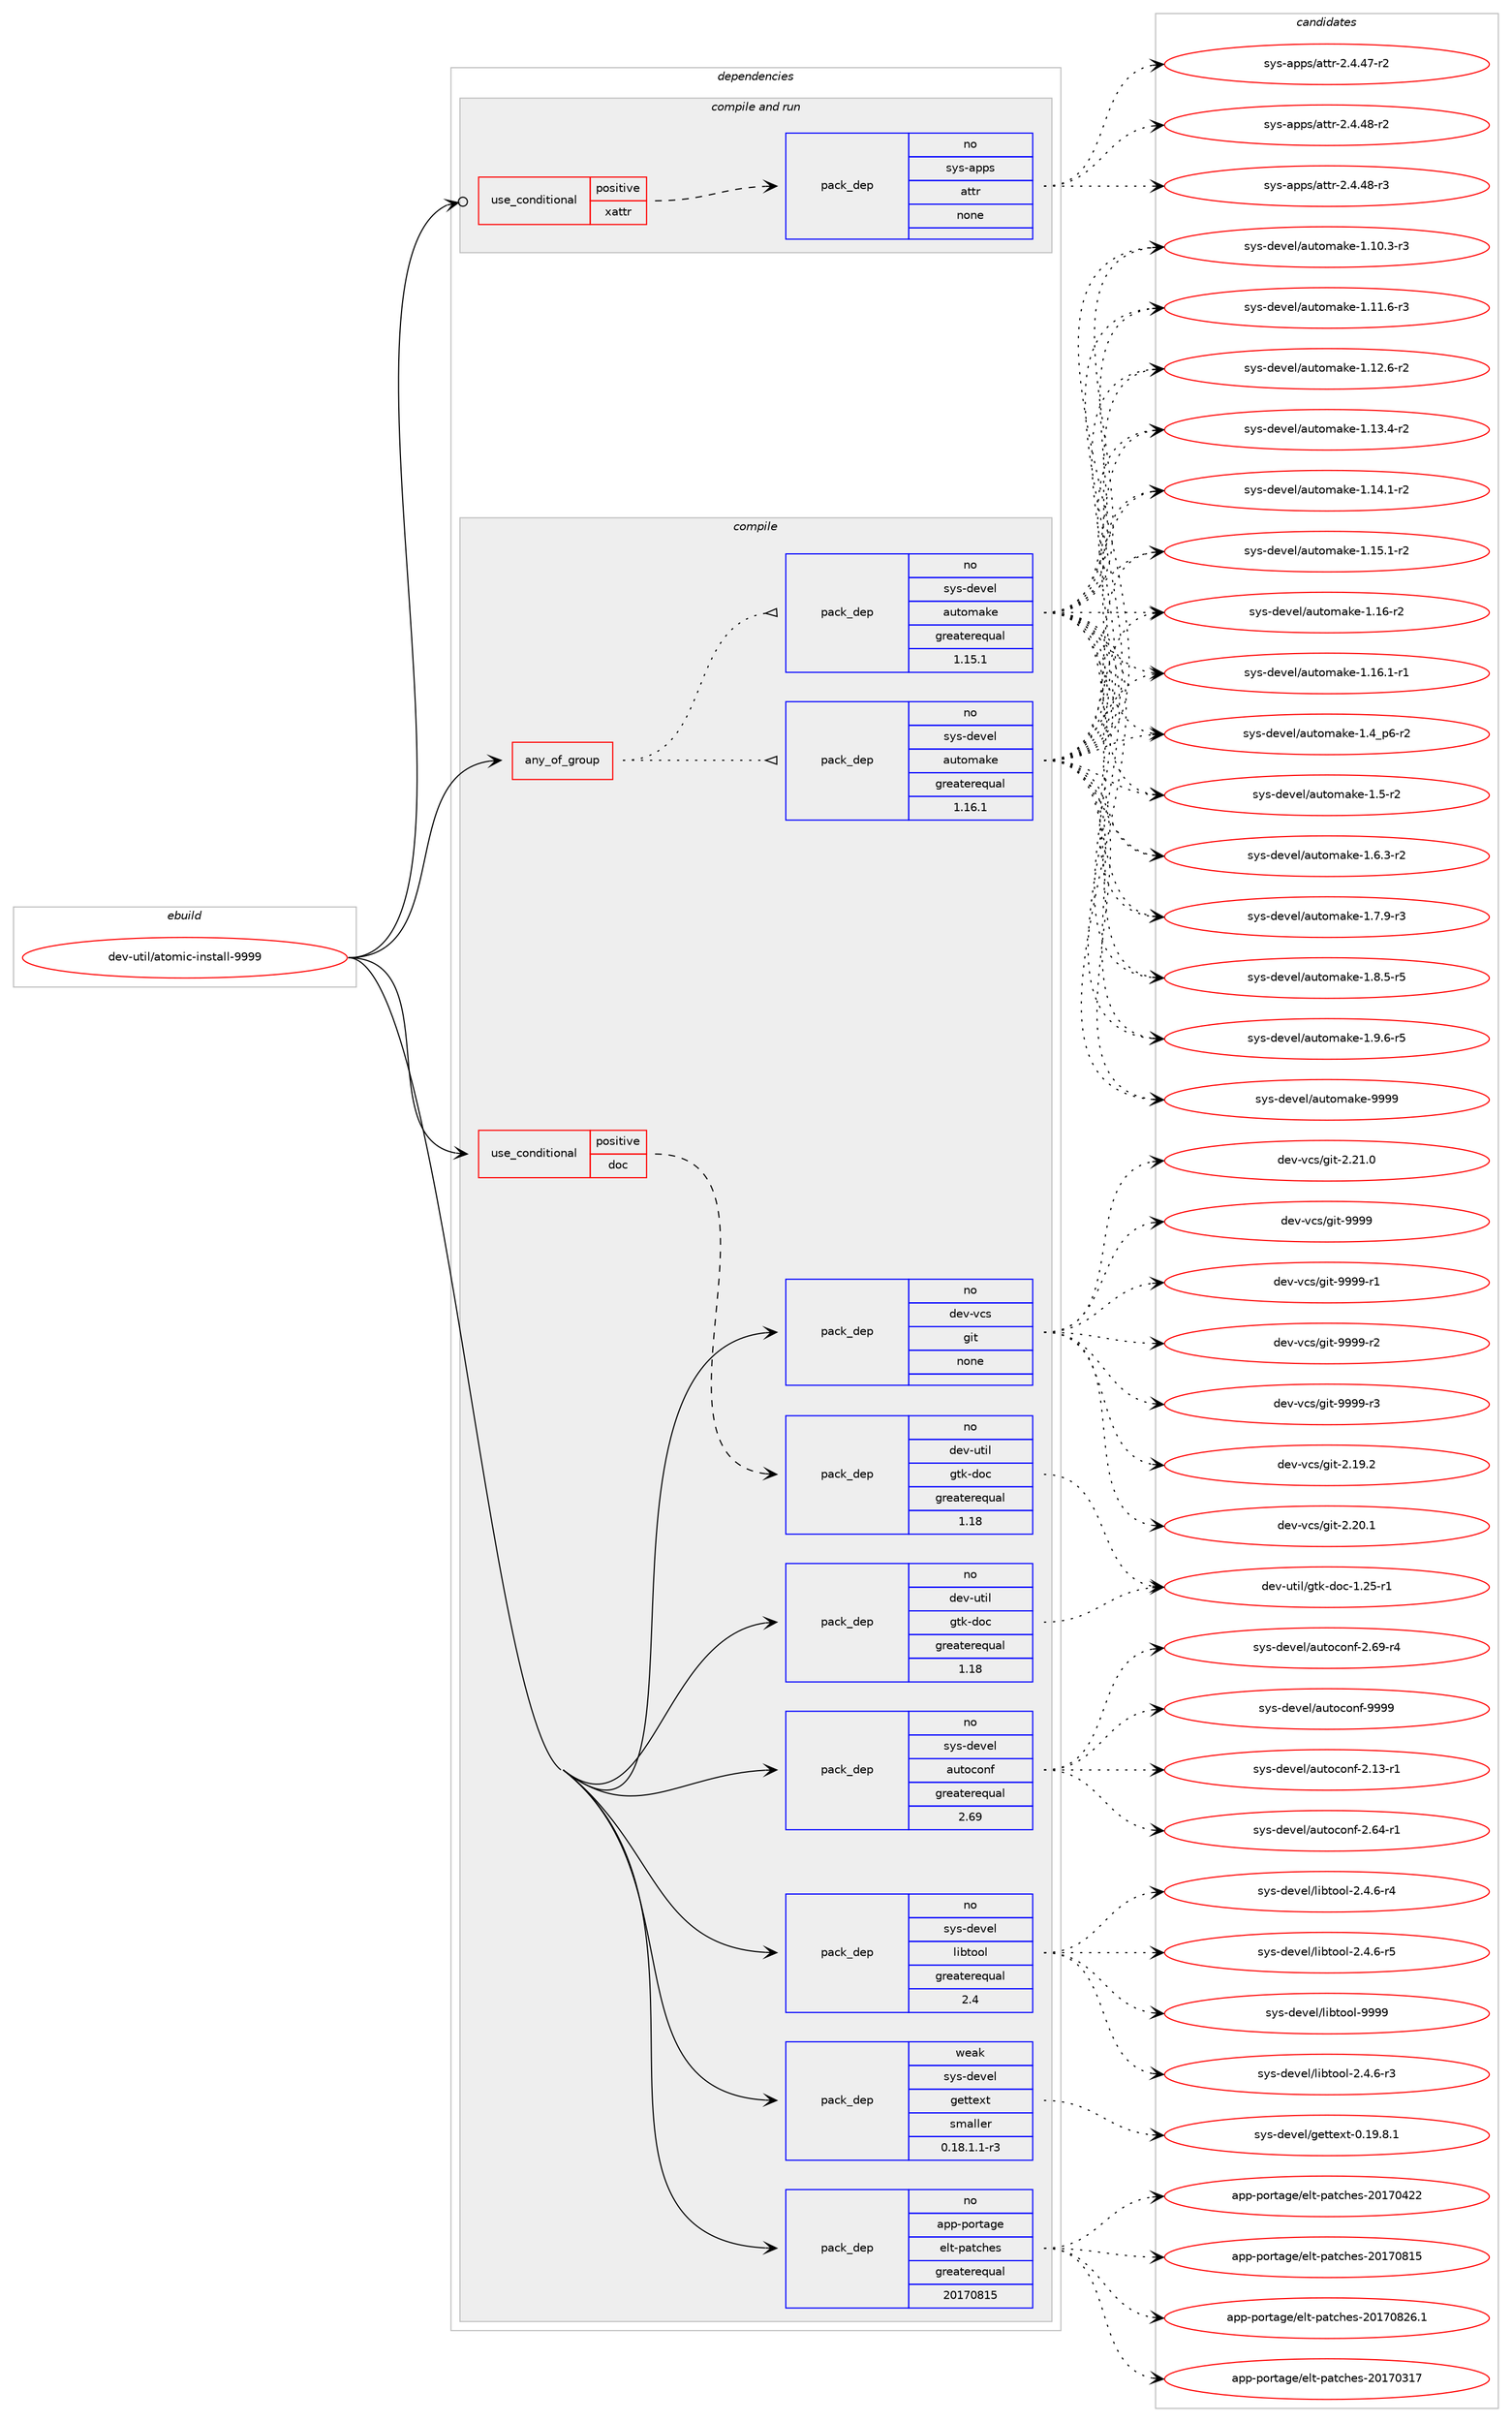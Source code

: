 digraph prolog {

# *************
# Graph options
# *************

newrank=true;
concentrate=true;
compound=true;
graph [rankdir=LR,fontname=Helvetica,fontsize=10,ranksep=1.5];#, ranksep=2.5, nodesep=0.2];
edge  [arrowhead=vee];
node  [fontname=Helvetica,fontsize=10];

# **********
# The ebuild
# **********

subgraph cluster_leftcol {
color=gray;
rank=same;
label=<<i>ebuild</i>>;
id [label="dev-util/atomic-install-9999", color=red, width=4, href="../dev-util/atomic-install-9999.svg"];
}

# ****************
# The dependencies
# ****************

subgraph cluster_midcol {
color=gray;
label=<<i>dependencies</i>>;
subgraph cluster_compile {
fillcolor="#eeeeee";
style=filled;
label=<<i>compile</i>>;
subgraph any23001 {
dependency1541014 [label=<<TABLE BORDER="0" CELLBORDER="1" CELLSPACING="0" CELLPADDING="4"><TR><TD CELLPADDING="10">any_of_group</TD></TR></TABLE>>, shape=none, color=red];subgraph pack1094249 {
dependency1541015 [label=<<TABLE BORDER="0" CELLBORDER="1" CELLSPACING="0" CELLPADDING="4" WIDTH="220"><TR><TD ROWSPAN="6" CELLPADDING="30">pack_dep</TD></TR><TR><TD WIDTH="110">no</TD></TR><TR><TD>sys-devel</TD></TR><TR><TD>automake</TD></TR><TR><TD>greaterequal</TD></TR><TR><TD>1.16.1</TD></TR></TABLE>>, shape=none, color=blue];
}
dependency1541014:e -> dependency1541015:w [weight=20,style="dotted",arrowhead="oinv"];
subgraph pack1094250 {
dependency1541016 [label=<<TABLE BORDER="0" CELLBORDER="1" CELLSPACING="0" CELLPADDING="4" WIDTH="220"><TR><TD ROWSPAN="6" CELLPADDING="30">pack_dep</TD></TR><TR><TD WIDTH="110">no</TD></TR><TR><TD>sys-devel</TD></TR><TR><TD>automake</TD></TR><TR><TD>greaterequal</TD></TR><TR><TD>1.15.1</TD></TR></TABLE>>, shape=none, color=blue];
}
dependency1541014:e -> dependency1541016:w [weight=20,style="dotted",arrowhead="oinv"];
}
id:e -> dependency1541014:w [weight=20,style="solid",arrowhead="vee"];
subgraph cond423175 {
dependency1541017 [label=<<TABLE BORDER="0" CELLBORDER="1" CELLSPACING="0" CELLPADDING="4"><TR><TD ROWSPAN="3" CELLPADDING="10">use_conditional</TD></TR><TR><TD>positive</TD></TR><TR><TD>doc</TD></TR></TABLE>>, shape=none, color=red];
subgraph pack1094251 {
dependency1541018 [label=<<TABLE BORDER="0" CELLBORDER="1" CELLSPACING="0" CELLPADDING="4" WIDTH="220"><TR><TD ROWSPAN="6" CELLPADDING="30">pack_dep</TD></TR><TR><TD WIDTH="110">no</TD></TR><TR><TD>dev-util</TD></TR><TR><TD>gtk-doc</TD></TR><TR><TD>greaterequal</TD></TR><TR><TD>1.18</TD></TR></TABLE>>, shape=none, color=blue];
}
dependency1541017:e -> dependency1541018:w [weight=20,style="dashed",arrowhead="vee"];
}
id:e -> dependency1541017:w [weight=20,style="solid",arrowhead="vee"];
subgraph pack1094252 {
dependency1541019 [label=<<TABLE BORDER="0" CELLBORDER="1" CELLSPACING="0" CELLPADDING="4" WIDTH="220"><TR><TD ROWSPAN="6" CELLPADDING="30">pack_dep</TD></TR><TR><TD WIDTH="110">no</TD></TR><TR><TD>app-portage</TD></TR><TR><TD>elt-patches</TD></TR><TR><TD>greaterequal</TD></TR><TR><TD>20170815</TD></TR></TABLE>>, shape=none, color=blue];
}
id:e -> dependency1541019:w [weight=20,style="solid",arrowhead="vee"];
subgraph pack1094253 {
dependency1541020 [label=<<TABLE BORDER="0" CELLBORDER="1" CELLSPACING="0" CELLPADDING="4" WIDTH="220"><TR><TD ROWSPAN="6" CELLPADDING="30">pack_dep</TD></TR><TR><TD WIDTH="110">no</TD></TR><TR><TD>dev-util</TD></TR><TR><TD>gtk-doc</TD></TR><TR><TD>greaterequal</TD></TR><TR><TD>1.18</TD></TR></TABLE>>, shape=none, color=blue];
}
id:e -> dependency1541020:w [weight=20,style="solid",arrowhead="vee"];
subgraph pack1094254 {
dependency1541021 [label=<<TABLE BORDER="0" CELLBORDER="1" CELLSPACING="0" CELLPADDING="4" WIDTH="220"><TR><TD ROWSPAN="6" CELLPADDING="30">pack_dep</TD></TR><TR><TD WIDTH="110">no</TD></TR><TR><TD>dev-vcs</TD></TR><TR><TD>git</TD></TR><TR><TD>none</TD></TR><TR><TD></TD></TR></TABLE>>, shape=none, color=blue];
}
id:e -> dependency1541021:w [weight=20,style="solid",arrowhead="vee"];
subgraph pack1094255 {
dependency1541022 [label=<<TABLE BORDER="0" CELLBORDER="1" CELLSPACING="0" CELLPADDING="4" WIDTH="220"><TR><TD ROWSPAN="6" CELLPADDING="30">pack_dep</TD></TR><TR><TD WIDTH="110">no</TD></TR><TR><TD>sys-devel</TD></TR><TR><TD>autoconf</TD></TR><TR><TD>greaterequal</TD></TR><TR><TD>2.69</TD></TR></TABLE>>, shape=none, color=blue];
}
id:e -> dependency1541022:w [weight=20,style="solid",arrowhead="vee"];
subgraph pack1094256 {
dependency1541023 [label=<<TABLE BORDER="0" CELLBORDER="1" CELLSPACING="0" CELLPADDING="4" WIDTH="220"><TR><TD ROWSPAN="6" CELLPADDING="30">pack_dep</TD></TR><TR><TD WIDTH="110">no</TD></TR><TR><TD>sys-devel</TD></TR><TR><TD>libtool</TD></TR><TR><TD>greaterequal</TD></TR><TR><TD>2.4</TD></TR></TABLE>>, shape=none, color=blue];
}
id:e -> dependency1541023:w [weight=20,style="solid",arrowhead="vee"];
subgraph pack1094257 {
dependency1541024 [label=<<TABLE BORDER="0" CELLBORDER="1" CELLSPACING="0" CELLPADDING="4" WIDTH="220"><TR><TD ROWSPAN="6" CELLPADDING="30">pack_dep</TD></TR><TR><TD WIDTH="110">weak</TD></TR><TR><TD>sys-devel</TD></TR><TR><TD>gettext</TD></TR><TR><TD>smaller</TD></TR><TR><TD>0.18.1.1-r3</TD></TR></TABLE>>, shape=none, color=blue];
}
id:e -> dependency1541024:w [weight=20,style="solid",arrowhead="vee"];
}
subgraph cluster_compileandrun {
fillcolor="#eeeeee";
style=filled;
label=<<i>compile and run</i>>;
subgraph cond423176 {
dependency1541025 [label=<<TABLE BORDER="0" CELLBORDER="1" CELLSPACING="0" CELLPADDING="4"><TR><TD ROWSPAN="3" CELLPADDING="10">use_conditional</TD></TR><TR><TD>positive</TD></TR><TR><TD>xattr</TD></TR></TABLE>>, shape=none, color=red];
subgraph pack1094258 {
dependency1541026 [label=<<TABLE BORDER="0" CELLBORDER="1" CELLSPACING="0" CELLPADDING="4" WIDTH="220"><TR><TD ROWSPAN="6" CELLPADDING="30">pack_dep</TD></TR><TR><TD WIDTH="110">no</TD></TR><TR><TD>sys-apps</TD></TR><TR><TD>attr</TD></TR><TR><TD>none</TD></TR><TR><TD></TD></TR></TABLE>>, shape=none, color=blue];
}
dependency1541025:e -> dependency1541026:w [weight=20,style="dashed",arrowhead="vee"];
}
id:e -> dependency1541025:w [weight=20,style="solid",arrowhead="odotvee"];
}
subgraph cluster_run {
fillcolor="#eeeeee";
style=filled;
label=<<i>run</i>>;
}
}

# **************
# The candidates
# **************

subgraph cluster_choices {
rank=same;
color=gray;
label=<<i>candidates</i>>;

subgraph choice1094249 {
color=black;
nodesep=1;
choice11512111545100101118101108479711711611110997107101454946494846514511451 [label="sys-devel/automake-1.10.3-r3", color=red, width=4,href="../sys-devel/automake-1.10.3-r3.svg"];
choice11512111545100101118101108479711711611110997107101454946494946544511451 [label="sys-devel/automake-1.11.6-r3", color=red, width=4,href="../sys-devel/automake-1.11.6-r3.svg"];
choice11512111545100101118101108479711711611110997107101454946495046544511450 [label="sys-devel/automake-1.12.6-r2", color=red, width=4,href="../sys-devel/automake-1.12.6-r2.svg"];
choice11512111545100101118101108479711711611110997107101454946495146524511450 [label="sys-devel/automake-1.13.4-r2", color=red, width=4,href="../sys-devel/automake-1.13.4-r2.svg"];
choice11512111545100101118101108479711711611110997107101454946495246494511450 [label="sys-devel/automake-1.14.1-r2", color=red, width=4,href="../sys-devel/automake-1.14.1-r2.svg"];
choice11512111545100101118101108479711711611110997107101454946495346494511450 [label="sys-devel/automake-1.15.1-r2", color=red, width=4,href="../sys-devel/automake-1.15.1-r2.svg"];
choice1151211154510010111810110847971171161111099710710145494649544511450 [label="sys-devel/automake-1.16-r2", color=red, width=4,href="../sys-devel/automake-1.16-r2.svg"];
choice11512111545100101118101108479711711611110997107101454946495446494511449 [label="sys-devel/automake-1.16.1-r1", color=red, width=4,href="../sys-devel/automake-1.16.1-r1.svg"];
choice115121115451001011181011084797117116111109971071014549465295112544511450 [label="sys-devel/automake-1.4_p6-r2", color=red, width=4,href="../sys-devel/automake-1.4_p6-r2.svg"];
choice11512111545100101118101108479711711611110997107101454946534511450 [label="sys-devel/automake-1.5-r2", color=red, width=4,href="../sys-devel/automake-1.5-r2.svg"];
choice115121115451001011181011084797117116111109971071014549465446514511450 [label="sys-devel/automake-1.6.3-r2", color=red, width=4,href="../sys-devel/automake-1.6.3-r2.svg"];
choice115121115451001011181011084797117116111109971071014549465546574511451 [label="sys-devel/automake-1.7.9-r3", color=red, width=4,href="../sys-devel/automake-1.7.9-r3.svg"];
choice115121115451001011181011084797117116111109971071014549465646534511453 [label="sys-devel/automake-1.8.5-r5", color=red, width=4,href="../sys-devel/automake-1.8.5-r5.svg"];
choice115121115451001011181011084797117116111109971071014549465746544511453 [label="sys-devel/automake-1.9.6-r5", color=red, width=4,href="../sys-devel/automake-1.9.6-r5.svg"];
choice115121115451001011181011084797117116111109971071014557575757 [label="sys-devel/automake-9999", color=red, width=4,href="../sys-devel/automake-9999.svg"];
dependency1541015:e -> choice11512111545100101118101108479711711611110997107101454946494846514511451:w [style=dotted,weight="100"];
dependency1541015:e -> choice11512111545100101118101108479711711611110997107101454946494946544511451:w [style=dotted,weight="100"];
dependency1541015:e -> choice11512111545100101118101108479711711611110997107101454946495046544511450:w [style=dotted,weight="100"];
dependency1541015:e -> choice11512111545100101118101108479711711611110997107101454946495146524511450:w [style=dotted,weight="100"];
dependency1541015:e -> choice11512111545100101118101108479711711611110997107101454946495246494511450:w [style=dotted,weight="100"];
dependency1541015:e -> choice11512111545100101118101108479711711611110997107101454946495346494511450:w [style=dotted,weight="100"];
dependency1541015:e -> choice1151211154510010111810110847971171161111099710710145494649544511450:w [style=dotted,weight="100"];
dependency1541015:e -> choice11512111545100101118101108479711711611110997107101454946495446494511449:w [style=dotted,weight="100"];
dependency1541015:e -> choice115121115451001011181011084797117116111109971071014549465295112544511450:w [style=dotted,weight="100"];
dependency1541015:e -> choice11512111545100101118101108479711711611110997107101454946534511450:w [style=dotted,weight="100"];
dependency1541015:e -> choice115121115451001011181011084797117116111109971071014549465446514511450:w [style=dotted,weight="100"];
dependency1541015:e -> choice115121115451001011181011084797117116111109971071014549465546574511451:w [style=dotted,weight="100"];
dependency1541015:e -> choice115121115451001011181011084797117116111109971071014549465646534511453:w [style=dotted,weight="100"];
dependency1541015:e -> choice115121115451001011181011084797117116111109971071014549465746544511453:w [style=dotted,weight="100"];
dependency1541015:e -> choice115121115451001011181011084797117116111109971071014557575757:w [style=dotted,weight="100"];
}
subgraph choice1094250 {
color=black;
nodesep=1;
choice11512111545100101118101108479711711611110997107101454946494846514511451 [label="sys-devel/automake-1.10.3-r3", color=red, width=4,href="../sys-devel/automake-1.10.3-r3.svg"];
choice11512111545100101118101108479711711611110997107101454946494946544511451 [label="sys-devel/automake-1.11.6-r3", color=red, width=4,href="../sys-devel/automake-1.11.6-r3.svg"];
choice11512111545100101118101108479711711611110997107101454946495046544511450 [label="sys-devel/automake-1.12.6-r2", color=red, width=4,href="../sys-devel/automake-1.12.6-r2.svg"];
choice11512111545100101118101108479711711611110997107101454946495146524511450 [label="sys-devel/automake-1.13.4-r2", color=red, width=4,href="../sys-devel/automake-1.13.4-r2.svg"];
choice11512111545100101118101108479711711611110997107101454946495246494511450 [label="sys-devel/automake-1.14.1-r2", color=red, width=4,href="../sys-devel/automake-1.14.1-r2.svg"];
choice11512111545100101118101108479711711611110997107101454946495346494511450 [label="sys-devel/automake-1.15.1-r2", color=red, width=4,href="../sys-devel/automake-1.15.1-r2.svg"];
choice1151211154510010111810110847971171161111099710710145494649544511450 [label="sys-devel/automake-1.16-r2", color=red, width=4,href="../sys-devel/automake-1.16-r2.svg"];
choice11512111545100101118101108479711711611110997107101454946495446494511449 [label="sys-devel/automake-1.16.1-r1", color=red, width=4,href="../sys-devel/automake-1.16.1-r1.svg"];
choice115121115451001011181011084797117116111109971071014549465295112544511450 [label="sys-devel/automake-1.4_p6-r2", color=red, width=4,href="../sys-devel/automake-1.4_p6-r2.svg"];
choice11512111545100101118101108479711711611110997107101454946534511450 [label="sys-devel/automake-1.5-r2", color=red, width=4,href="../sys-devel/automake-1.5-r2.svg"];
choice115121115451001011181011084797117116111109971071014549465446514511450 [label="sys-devel/automake-1.6.3-r2", color=red, width=4,href="../sys-devel/automake-1.6.3-r2.svg"];
choice115121115451001011181011084797117116111109971071014549465546574511451 [label="sys-devel/automake-1.7.9-r3", color=red, width=4,href="../sys-devel/automake-1.7.9-r3.svg"];
choice115121115451001011181011084797117116111109971071014549465646534511453 [label="sys-devel/automake-1.8.5-r5", color=red, width=4,href="../sys-devel/automake-1.8.5-r5.svg"];
choice115121115451001011181011084797117116111109971071014549465746544511453 [label="sys-devel/automake-1.9.6-r5", color=red, width=4,href="../sys-devel/automake-1.9.6-r5.svg"];
choice115121115451001011181011084797117116111109971071014557575757 [label="sys-devel/automake-9999", color=red, width=4,href="../sys-devel/automake-9999.svg"];
dependency1541016:e -> choice11512111545100101118101108479711711611110997107101454946494846514511451:w [style=dotted,weight="100"];
dependency1541016:e -> choice11512111545100101118101108479711711611110997107101454946494946544511451:w [style=dotted,weight="100"];
dependency1541016:e -> choice11512111545100101118101108479711711611110997107101454946495046544511450:w [style=dotted,weight="100"];
dependency1541016:e -> choice11512111545100101118101108479711711611110997107101454946495146524511450:w [style=dotted,weight="100"];
dependency1541016:e -> choice11512111545100101118101108479711711611110997107101454946495246494511450:w [style=dotted,weight="100"];
dependency1541016:e -> choice11512111545100101118101108479711711611110997107101454946495346494511450:w [style=dotted,weight="100"];
dependency1541016:e -> choice1151211154510010111810110847971171161111099710710145494649544511450:w [style=dotted,weight="100"];
dependency1541016:e -> choice11512111545100101118101108479711711611110997107101454946495446494511449:w [style=dotted,weight="100"];
dependency1541016:e -> choice115121115451001011181011084797117116111109971071014549465295112544511450:w [style=dotted,weight="100"];
dependency1541016:e -> choice11512111545100101118101108479711711611110997107101454946534511450:w [style=dotted,weight="100"];
dependency1541016:e -> choice115121115451001011181011084797117116111109971071014549465446514511450:w [style=dotted,weight="100"];
dependency1541016:e -> choice115121115451001011181011084797117116111109971071014549465546574511451:w [style=dotted,weight="100"];
dependency1541016:e -> choice115121115451001011181011084797117116111109971071014549465646534511453:w [style=dotted,weight="100"];
dependency1541016:e -> choice115121115451001011181011084797117116111109971071014549465746544511453:w [style=dotted,weight="100"];
dependency1541016:e -> choice115121115451001011181011084797117116111109971071014557575757:w [style=dotted,weight="100"];
}
subgraph choice1094251 {
color=black;
nodesep=1;
choice1001011184511711610510847103116107451001119945494650534511449 [label="dev-util/gtk-doc-1.25-r1", color=red, width=4,href="../dev-util/gtk-doc-1.25-r1.svg"];
dependency1541018:e -> choice1001011184511711610510847103116107451001119945494650534511449:w [style=dotted,weight="100"];
}
subgraph choice1094252 {
color=black;
nodesep=1;
choice97112112451121111141169710310147101108116451129711699104101115455048495548514955 [label="app-portage/elt-patches-20170317", color=red, width=4,href="../app-portage/elt-patches-20170317.svg"];
choice97112112451121111141169710310147101108116451129711699104101115455048495548525050 [label="app-portage/elt-patches-20170422", color=red, width=4,href="../app-portage/elt-patches-20170422.svg"];
choice97112112451121111141169710310147101108116451129711699104101115455048495548564953 [label="app-portage/elt-patches-20170815", color=red, width=4,href="../app-portage/elt-patches-20170815.svg"];
choice971121124511211111411697103101471011081164511297116991041011154550484955485650544649 [label="app-portage/elt-patches-20170826.1", color=red, width=4,href="../app-portage/elt-patches-20170826.1.svg"];
dependency1541019:e -> choice97112112451121111141169710310147101108116451129711699104101115455048495548514955:w [style=dotted,weight="100"];
dependency1541019:e -> choice97112112451121111141169710310147101108116451129711699104101115455048495548525050:w [style=dotted,weight="100"];
dependency1541019:e -> choice97112112451121111141169710310147101108116451129711699104101115455048495548564953:w [style=dotted,weight="100"];
dependency1541019:e -> choice971121124511211111411697103101471011081164511297116991041011154550484955485650544649:w [style=dotted,weight="100"];
}
subgraph choice1094253 {
color=black;
nodesep=1;
choice1001011184511711610510847103116107451001119945494650534511449 [label="dev-util/gtk-doc-1.25-r1", color=red, width=4,href="../dev-util/gtk-doc-1.25-r1.svg"];
dependency1541020:e -> choice1001011184511711610510847103116107451001119945494650534511449:w [style=dotted,weight="100"];
}
subgraph choice1094254 {
color=black;
nodesep=1;
choice10010111845118991154710310511645504649574650 [label="dev-vcs/git-2.19.2", color=red, width=4,href="../dev-vcs/git-2.19.2.svg"];
choice10010111845118991154710310511645504650484649 [label="dev-vcs/git-2.20.1", color=red, width=4,href="../dev-vcs/git-2.20.1.svg"];
choice10010111845118991154710310511645504650494648 [label="dev-vcs/git-2.21.0", color=red, width=4,href="../dev-vcs/git-2.21.0.svg"];
choice1001011184511899115471031051164557575757 [label="dev-vcs/git-9999", color=red, width=4,href="../dev-vcs/git-9999.svg"];
choice10010111845118991154710310511645575757574511449 [label="dev-vcs/git-9999-r1", color=red, width=4,href="../dev-vcs/git-9999-r1.svg"];
choice10010111845118991154710310511645575757574511450 [label="dev-vcs/git-9999-r2", color=red, width=4,href="../dev-vcs/git-9999-r2.svg"];
choice10010111845118991154710310511645575757574511451 [label="dev-vcs/git-9999-r3", color=red, width=4,href="../dev-vcs/git-9999-r3.svg"];
dependency1541021:e -> choice10010111845118991154710310511645504649574650:w [style=dotted,weight="100"];
dependency1541021:e -> choice10010111845118991154710310511645504650484649:w [style=dotted,weight="100"];
dependency1541021:e -> choice10010111845118991154710310511645504650494648:w [style=dotted,weight="100"];
dependency1541021:e -> choice1001011184511899115471031051164557575757:w [style=dotted,weight="100"];
dependency1541021:e -> choice10010111845118991154710310511645575757574511449:w [style=dotted,weight="100"];
dependency1541021:e -> choice10010111845118991154710310511645575757574511450:w [style=dotted,weight="100"];
dependency1541021:e -> choice10010111845118991154710310511645575757574511451:w [style=dotted,weight="100"];
}
subgraph choice1094255 {
color=black;
nodesep=1;
choice1151211154510010111810110847971171161119911111010245504649514511449 [label="sys-devel/autoconf-2.13-r1", color=red, width=4,href="../sys-devel/autoconf-2.13-r1.svg"];
choice1151211154510010111810110847971171161119911111010245504654524511449 [label="sys-devel/autoconf-2.64-r1", color=red, width=4,href="../sys-devel/autoconf-2.64-r1.svg"];
choice1151211154510010111810110847971171161119911111010245504654574511452 [label="sys-devel/autoconf-2.69-r4", color=red, width=4,href="../sys-devel/autoconf-2.69-r4.svg"];
choice115121115451001011181011084797117116111991111101024557575757 [label="sys-devel/autoconf-9999", color=red, width=4,href="../sys-devel/autoconf-9999.svg"];
dependency1541022:e -> choice1151211154510010111810110847971171161119911111010245504649514511449:w [style=dotted,weight="100"];
dependency1541022:e -> choice1151211154510010111810110847971171161119911111010245504654524511449:w [style=dotted,weight="100"];
dependency1541022:e -> choice1151211154510010111810110847971171161119911111010245504654574511452:w [style=dotted,weight="100"];
dependency1541022:e -> choice115121115451001011181011084797117116111991111101024557575757:w [style=dotted,weight="100"];
}
subgraph choice1094256 {
color=black;
nodesep=1;
choice1151211154510010111810110847108105981161111111084550465246544511451 [label="sys-devel/libtool-2.4.6-r3", color=red, width=4,href="../sys-devel/libtool-2.4.6-r3.svg"];
choice1151211154510010111810110847108105981161111111084550465246544511452 [label="sys-devel/libtool-2.4.6-r4", color=red, width=4,href="../sys-devel/libtool-2.4.6-r4.svg"];
choice1151211154510010111810110847108105981161111111084550465246544511453 [label="sys-devel/libtool-2.4.6-r5", color=red, width=4,href="../sys-devel/libtool-2.4.6-r5.svg"];
choice1151211154510010111810110847108105981161111111084557575757 [label="sys-devel/libtool-9999", color=red, width=4,href="../sys-devel/libtool-9999.svg"];
dependency1541023:e -> choice1151211154510010111810110847108105981161111111084550465246544511451:w [style=dotted,weight="100"];
dependency1541023:e -> choice1151211154510010111810110847108105981161111111084550465246544511452:w [style=dotted,weight="100"];
dependency1541023:e -> choice1151211154510010111810110847108105981161111111084550465246544511453:w [style=dotted,weight="100"];
dependency1541023:e -> choice1151211154510010111810110847108105981161111111084557575757:w [style=dotted,weight="100"];
}
subgraph choice1094257 {
color=black;
nodesep=1;
choice1151211154510010111810110847103101116116101120116454846495746564649 [label="sys-devel/gettext-0.19.8.1", color=red, width=4,href="../sys-devel/gettext-0.19.8.1.svg"];
dependency1541024:e -> choice1151211154510010111810110847103101116116101120116454846495746564649:w [style=dotted,weight="100"];
}
subgraph choice1094258 {
color=black;
nodesep=1;
choice11512111545971121121154797116116114455046524652554511450 [label="sys-apps/attr-2.4.47-r2", color=red, width=4,href="../sys-apps/attr-2.4.47-r2.svg"];
choice11512111545971121121154797116116114455046524652564511450 [label="sys-apps/attr-2.4.48-r2", color=red, width=4,href="../sys-apps/attr-2.4.48-r2.svg"];
choice11512111545971121121154797116116114455046524652564511451 [label="sys-apps/attr-2.4.48-r3", color=red, width=4,href="../sys-apps/attr-2.4.48-r3.svg"];
dependency1541026:e -> choice11512111545971121121154797116116114455046524652554511450:w [style=dotted,weight="100"];
dependency1541026:e -> choice11512111545971121121154797116116114455046524652564511450:w [style=dotted,weight="100"];
dependency1541026:e -> choice11512111545971121121154797116116114455046524652564511451:w [style=dotted,weight="100"];
}
}

}
